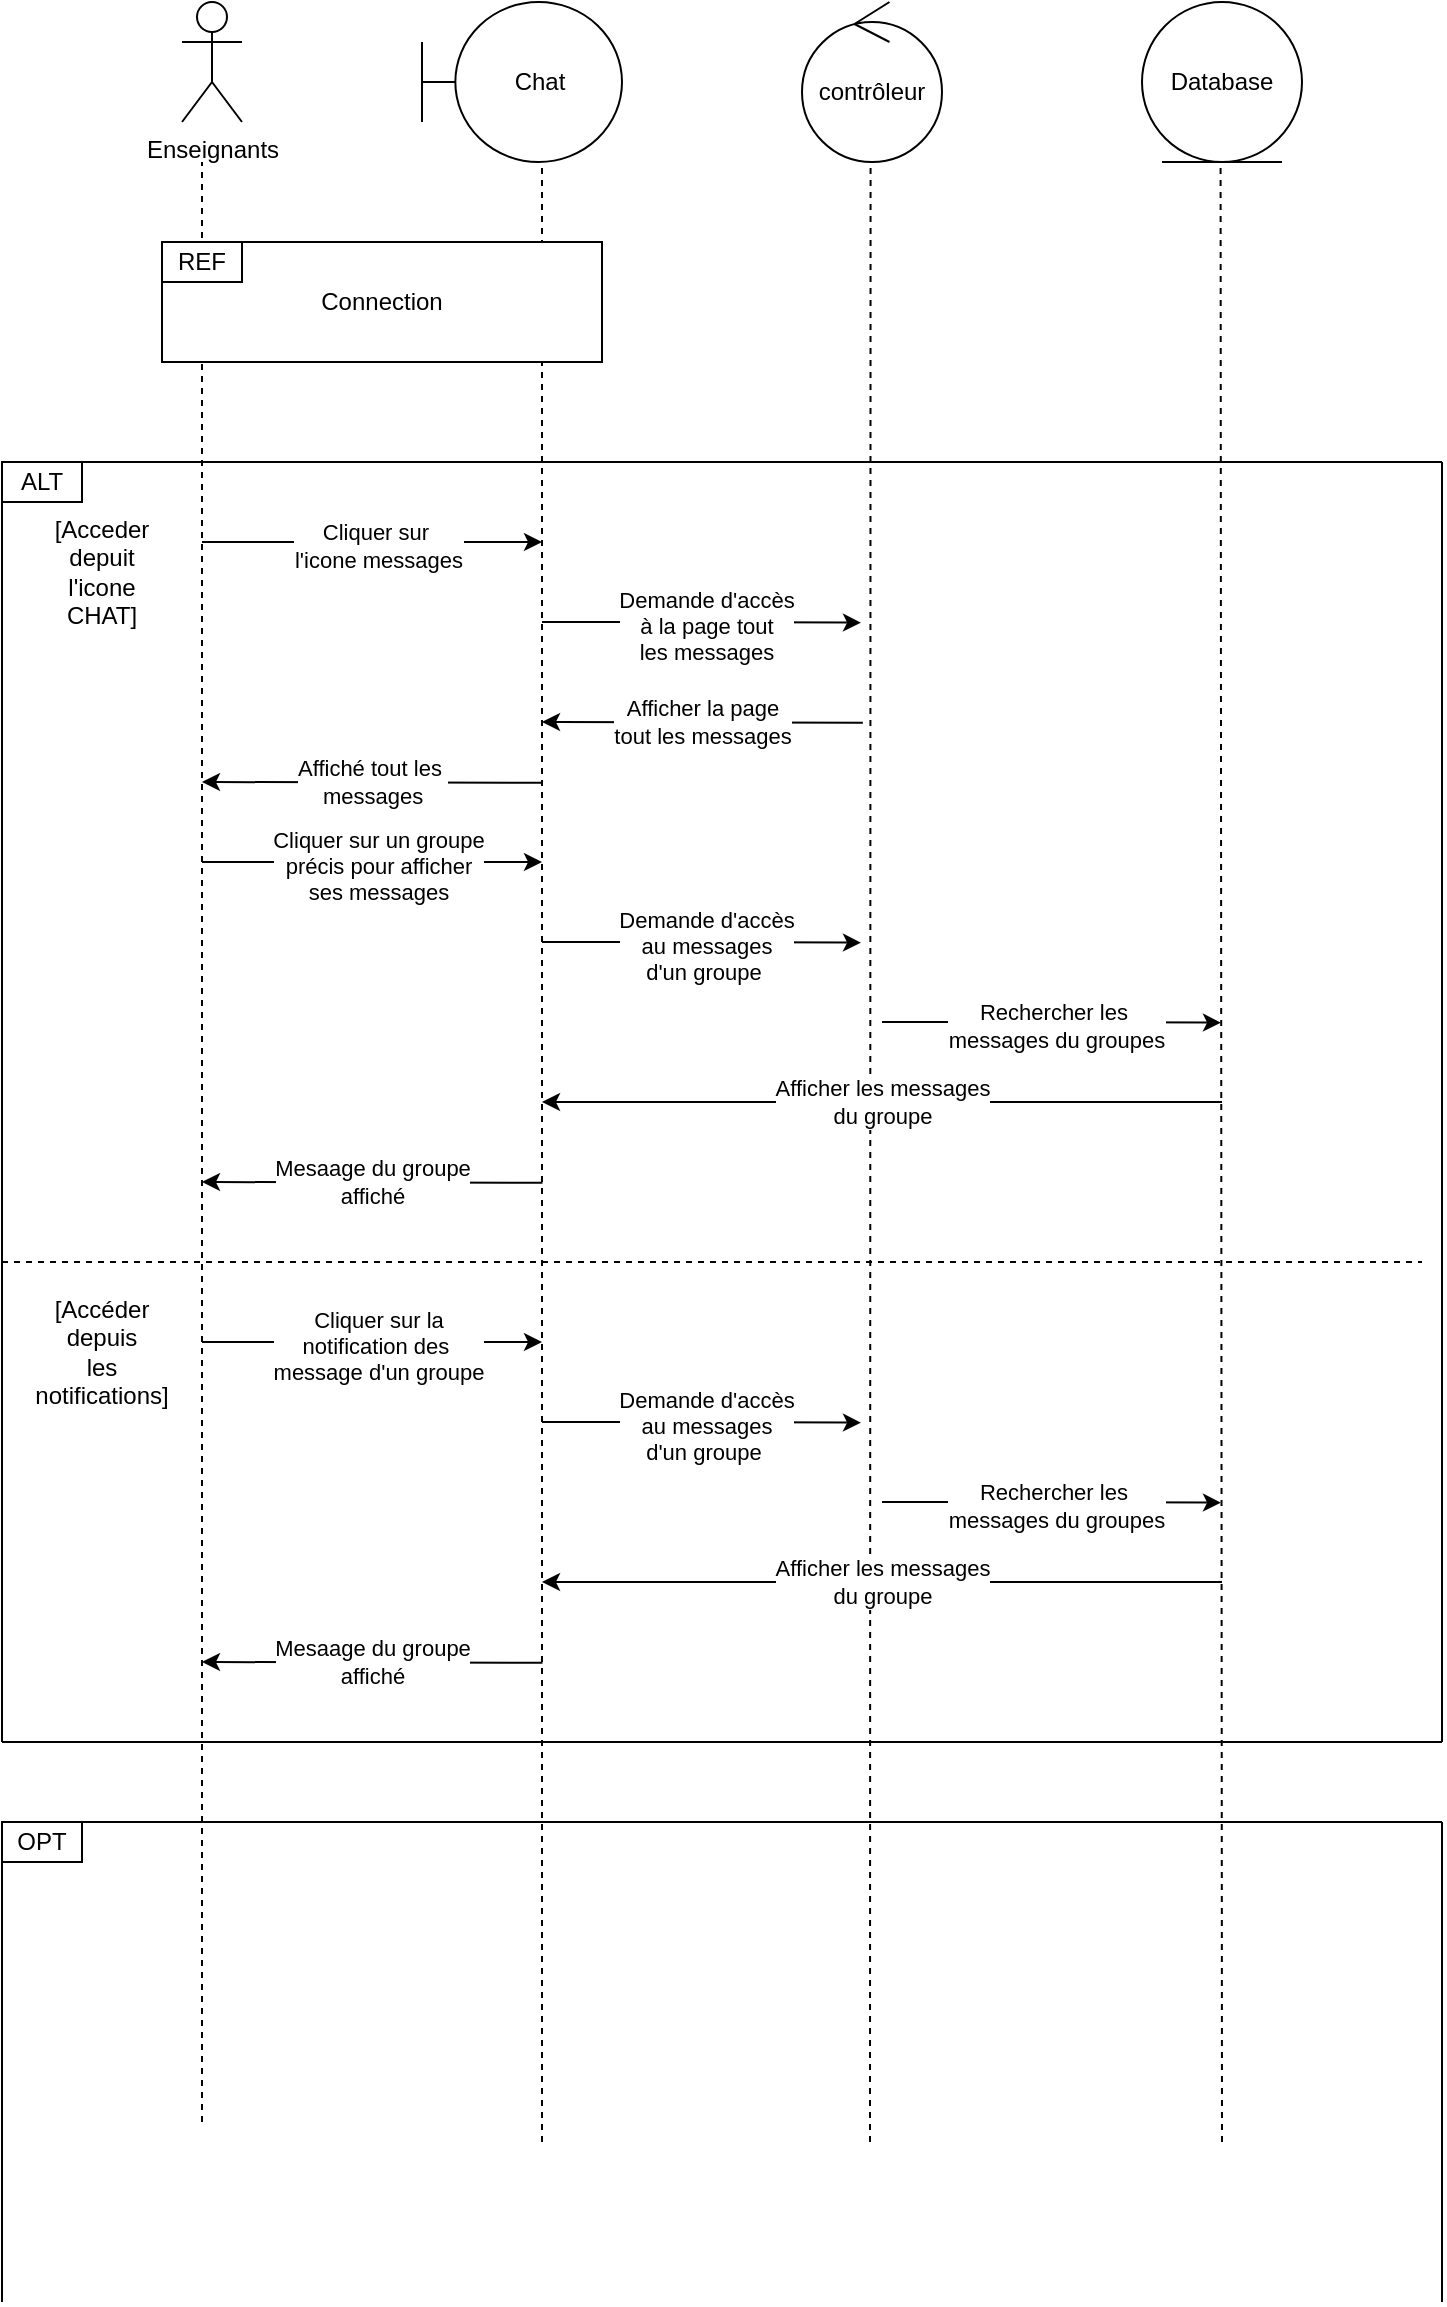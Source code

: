 <mxfile version="17.1.0" type="github">
  <diagram id="kgpKYQtTHZ0yAKxKKP6v" name="Page-1">
    <mxGraphModel dx="865" dy="434" grid="1" gridSize="10" guides="1" tooltips="1" connect="1" arrows="1" fold="1" page="1" pageScale="1" pageWidth="850" pageHeight="1100" math="0" shadow="0">
      <root>
        <mxCell id="0" />
        <mxCell id="1" parent="0" />
        <mxCell id="aBUU-kbgYv9Q9nRCDCs9-2" value="Chat" style="shape=umlBoundary;whiteSpace=wrap;html=1;" vertex="1" parent="1">
          <mxGeometry x="250" y="50" width="100" height="80" as="geometry" />
        </mxCell>
        <mxCell id="aBUU-kbgYv9Q9nRCDCs9-3" value="contrôleur" style="ellipse;shape=umlControl;whiteSpace=wrap;html=1;" vertex="1" parent="1">
          <mxGeometry x="440" y="50" width="70" height="80" as="geometry" />
        </mxCell>
        <mxCell id="aBUU-kbgYv9Q9nRCDCs9-4" value="Database" style="ellipse;shape=umlEntity;whiteSpace=wrap;html=1;" vertex="1" parent="1">
          <mxGeometry x="610" y="50" width="80" height="80" as="geometry" />
        </mxCell>
        <mxCell id="aBUU-kbgYv9Q9nRCDCs9-10" value="Enseignants" style="shape=umlActor;verticalLabelPosition=bottom;verticalAlign=top;html=1;outlineConnect=0;" vertex="1" parent="1">
          <mxGeometry x="130" y="50" width="30" height="60" as="geometry" />
        </mxCell>
        <mxCell id="aBUU-kbgYv9Q9nRCDCs9-11" value="" style="endArrow=none;dashed=1;html=1;rounded=0;" edge="1" parent="1">
          <mxGeometry width="50" height="50" relative="1" as="geometry">
            <mxPoint x="140" y="1110" as="sourcePoint" />
            <mxPoint x="140" y="130" as="targetPoint" />
          </mxGeometry>
        </mxCell>
        <mxCell id="aBUU-kbgYv9Q9nRCDCs9-12" value="" style="endArrow=none;dashed=1;html=1;rounded=0;" edge="1" parent="1">
          <mxGeometry width="50" height="50" relative="1" as="geometry">
            <mxPoint x="310" y="1120" as="sourcePoint" />
            <mxPoint x="310" y="130" as="targetPoint" />
          </mxGeometry>
        </mxCell>
        <mxCell id="aBUU-kbgYv9Q9nRCDCs9-13" value="" style="endArrow=none;dashed=1;html=1;rounded=0;" edge="1" parent="1">
          <mxGeometry width="50" height="50" relative="1" as="geometry">
            <mxPoint x="474" y="1120" as="sourcePoint" />
            <mxPoint x="474.29" y="130" as="targetPoint" />
          </mxGeometry>
        </mxCell>
        <mxCell id="aBUU-kbgYv9Q9nRCDCs9-14" value="" style="endArrow=none;dashed=1;html=1;rounded=0;" edge="1" parent="1">
          <mxGeometry width="50" height="50" relative="1" as="geometry">
            <mxPoint x="650" y="1120" as="sourcePoint" />
            <mxPoint x="649.29" y="130" as="targetPoint" />
          </mxGeometry>
        </mxCell>
        <mxCell id="aBUU-kbgYv9Q9nRCDCs9-15" value="Connection" style="rounded=0;whiteSpace=wrap;html=1;" vertex="1" parent="1">
          <mxGeometry x="120" y="170" width="220" height="60" as="geometry" />
        </mxCell>
        <mxCell id="aBUU-kbgYv9Q9nRCDCs9-17" value="REF" style="rounded=0;whiteSpace=wrap;html=1;" vertex="1" parent="1">
          <mxGeometry x="120" y="170" width="40" height="20" as="geometry" />
        </mxCell>
        <mxCell id="aBUU-kbgYv9Q9nRCDCs9-18" value="" style="endArrow=none;html=1;rounded=0;" edge="1" parent="1">
          <mxGeometry width="50" height="50" relative="1" as="geometry">
            <mxPoint x="40" y="280" as="sourcePoint" />
            <mxPoint x="760" y="280" as="targetPoint" />
          </mxGeometry>
        </mxCell>
        <mxCell id="aBUU-kbgYv9Q9nRCDCs9-19" value="" style="endArrow=none;html=1;rounded=0;" edge="1" parent="1">
          <mxGeometry width="50" height="50" relative="1" as="geometry">
            <mxPoint x="40" y="920" as="sourcePoint" />
            <mxPoint x="40" y="280" as="targetPoint" />
          </mxGeometry>
        </mxCell>
        <mxCell id="aBUU-kbgYv9Q9nRCDCs9-20" value="" style="endArrow=none;html=1;rounded=0;" edge="1" parent="1">
          <mxGeometry width="50" height="50" relative="1" as="geometry">
            <mxPoint x="760" y="920" as="sourcePoint" />
            <mxPoint x="760" y="280" as="targetPoint" />
          </mxGeometry>
        </mxCell>
        <mxCell id="aBUU-kbgYv9Q9nRCDCs9-21" value="ALT" style="rounded=0;whiteSpace=wrap;html=1;" vertex="1" parent="1">
          <mxGeometry x="40" y="280" width="40" height="20" as="geometry" />
        </mxCell>
        <mxCell id="aBUU-kbgYv9Q9nRCDCs9-22" value="[Acceder&lt;br&gt;depuit &lt;br&gt;l&#39;icone&lt;br&gt;CHAT]" style="text;html=1;strokeColor=none;fillColor=none;align=center;verticalAlign=middle;whiteSpace=wrap;rounded=0;" vertex="1" parent="1">
          <mxGeometry x="60" y="320" width="60" height="30" as="geometry" />
        </mxCell>
        <mxCell id="aBUU-kbgYv9Q9nRCDCs9-24" value="" style="endArrow=classic;html=1;rounded=0;" edge="1" parent="1">
          <mxGeometry relative="1" as="geometry">
            <mxPoint x="140" y="320" as="sourcePoint" />
            <mxPoint x="310" y="320" as="targetPoint" />
            <Array as="points">
              <mxPoint x="200.5" y="320" />
            </Array>
          </mxGeometry>
        </mxCell>
        <mxCell id="aBUU-kbgYv9Q9nRCDCs9-25" value="Cliquer sur&amp;nbsp;&lt;br&gt;l&#39;icone messages" style="edgeLabel;html=1;align=center;verticalAlign=middle;resizable=0;points=[];" vertex="1" connectable="0" parent="aBUU-kbgYv9Q9nRCDCs9-24">
          <mxGeometry x="0.028" y="-2" relative="1" as="geometry">
            <mxPoint as="offset" />
          </mxGeometry>
        </mxCell>
        <mxCell id="aBUU-kbgYv9Q9nRCDCs9-26" value="" style="endArrow=classic;html=1;rounded=0;entryX=-0.05;entryY=0.571;entryDx=0;entryDy=0;entryPerimeter=0;" edge="1" parent="1">
          <mxGeometry relative="1" as="geometry">
            <mxPoint x="310" y="360" as="sourcePoint" />
            <mxPoint x="469.5" y="360.33" as="targetPoint" />
            <Array as="points">
              <mxPoint x="370.5" y="360" />
            </Array>
          </mxGeometry>
        </mxCell>
        <mxCell id="aBUU-kbgYv9Q9nRCDCs9-27" value="Demande d&#39;accès&lt;br&gt;à la page tout&lt;br&gt;les messages" style="edgeLabel;html=1;align=center;verticalAlign=middle;resizable=0;points=[];" vertex="1" connectable="0" parent="aBUU-kbgYv9Q9nRCDCs9-26">
          <mxGeometry x="0.028" y="-2" relative="1" as="geometry">
            <mxPoint as="offset" />
          </mxGeometry>
        </mxCell>
        <mxCell id="aBUU-kbgYv9Q9nRCDCs9-28" value="Afficher la page&lt;br&gt;tout les messages" style="endArrow=classic;html=1;rounded=0;entryX=1.312;entryY=0.742;entryDx=0;entryDy=0;entryPerimeter=0;" edge="1" parent="1">
          <mxGeometry relative="1" as="geometry">
            <mxPoint x="470.44" y="410.4" as="sourcePoint" />
            <mxPoint x="310" y="410" as="targetPoint" />
            <Array as="points" />
          </mxGeometry>
        </mxCell>
        <mxCell id="aBUU-kbgYv9Q9nRCDCs9-30" value="Affiché tout les&amp;nbsp;&lt;br&gt;messages" style="endArrow=classic;html=1;rounded=0;" edge="1" parent="1">
          <mxGeometry relative="1" as="geometry">
            <mxPoint x="310.22" y="440.4" as="sourcePoint" />
            <mxPoint x="140" y="440" as="targetPoint" />
            <Array as="points" />
          </mxGeometry>
        </mxCell>
        <mxCell id="aBUU-kbgYv9Q9nRCDCs9-31" value="" style="endArrow=classic;html=1;rounded=0;" edge="1" parent="1">
          <mxGeometry relative="1" as="geometry">
            <mxPoint x="140" y="480" as="sourcePoint" />
            <mxPoint x="310" y="480" as="targetPoint" />
            <Array as="points">
              <mxPoint x="200.5" y="480" />
            </Array>
          </mxGeometry>
        </mxCell>
        <mxCell id="aBUU-kbgYv9Q9nRCDCs9-32" value="Cliquer sur un groupe&lt;br&gt;précis pour afficher&lt;br&gt;ses messages" style="edgeLabel;html=1;align=center;verticalAlign=middle;resizable=0;points=[];" vertex="1" connectable="0" parent="aBUU-kbgYv9Q9nRCDCs9-31">
          <mxGeometry x="0.028" y="-2" relative="1" as="geometry">
            <mxPoint as="offset" />
          </mxGeometry>
        </mxCell>
        <mxCell id="aBUU-kbgYv9Q9nRCDCs9-33" value="" style="endArrow=classic;html=1;rounded=0;entryX=-0.05;entryY=0.571;entryDx=0;entryDy=0;entryPerimeter=0;" edge="1" parent="1">
          <mxGeometry relative="1" as="geometry">
            <mxPoint x="310" y="520" as="sourcePoint" />
            <mxPoint x="469.5" y="520.33" as="targetPoint" />
            <Array as="points">
              <mxPoint x="370.5" y="520" />
            </Array>
          </mxGeometry>
        </mxCell>
        <mxCell id="aBUU-kbgYv9Q9nRCDCs9-34" value="Demande d&#39;accès&lt;br&gt;au messages&lt;br&gt;d&#39;un groupe&amp;nbsp;" style="edgeLabel;html=1;align=center;verticalAlign=middle;resizable=0;points=[];" vertex="1" connectable="0" parent="aBUU-kbgYv9Q9nRCDCs9-33">
          <mxGeometry x="0.028" y="-2" relative="1" as="geometry">
            <mxPoint as="offset" />
          </mxGeometry>
        </mxCell>
        <mxCell id="aBUU-kbgYv9Q9nRCDCs9-35" value="" style="endArrow=classic;html=1;rounded=0;entryX=-0.05;entryY=0.571;entryDx=0;entryDy=0;entryPerimeter=0;" edge="1" parent="1">
          <mxGeometry relative="1" as="geometry">
            <mxPoint x="480" y="560" as="sourcePoint" />
            <mxPoint x="649.5" y="560.33" as="targetPoint" />
            <Array as="points">
              <mxPoint x="550.5" y="560" />
            </Array>
          </mxGeometry>
        </mxCell>
        <mxCell id="aBUU-kbgYv9Q9nRCDCs9-36" value="Rechercher les&amp;nbsp;&lt;br&gt;messages du groupes" style="edgeLabel;html=1;align=center;verticalAlign=middle;resizable=0;points=[];" vertex="1" connectable="0" parent="aBUU-kbgYv9Q9nRCDCs9-35">
          <mxGeometry x="0.028" y="-2" relative="1" as="geometry">
            <mxPoint as="offset" />
          </mxGeometry>
        </mxCell>
        <mxCell id="aBUU-kbgYv9Q9nRCDCs9-37" value="Afficher les messages&lt;br&gt;du groupe" style="endArrow=classic;html=1;rounded=0;" edge="1" parent="1">
          <mxGeometry relative="1" as="geometry">
            <mxPoint x="650" y="600" as="sourcePoint" />
            <mxPoint x="310" y="600" as="targetPoint" />
            <Array as="points" />
          </mxGeometry>
        </mxCell>
        <mxCell id="aBUU-kbgYv9Q9nRCDCs9-38" value="Mesaage du groupe&lt;br&gt;affiché" style="endArrow=classic;html=1;rounded=0;" edge="1" parent="1">
          <mxGeometry relative="1" as="geometry">
            <mxPoint x="310.22" y="640.4" as="sourcePoint" />
            <mxPoint x="140" y="640" as="targetPoint" />
            <Array as="points" />
          </mxGeometry>
        </mxCell>
        <mxCell id="aBUU-kbgYv9Q9nRCDCs9-39" value="" style="endArrow=none;dashed=1;html=1;rounded=0;" edge="1" parent="1">
          <mxGeometry width="50" height="50" relative="1" as="geometry">
            <mxPoint x="40" y="680" as="sourcePoint" />
            <mxPoint x="750" y="680" as="targetPoint" />
          </mxGeometry>
        </mxCell>
        <mxCell id="aBUU-kbgYv9Q9nRCDCs9-40" value="[Accéder &lt;br&gt;depuis &lt;br&gt;les&lt;br&gt;notifications]" style="text;html=1;strokeColor=none;fillColor=none;align=center;verticalAlign=middle;whiteSpace=wrap;rounded=0;" vertex="1" parent="1">
          <mxGeometry x="60" y="710" width="60" height="30" as="geometry" />
        </mxCell>
        <mxCell id="aBUU-kbgYv9Q9nRCDCs9-41" value="" style="endArrow=classic;html=1;rounded=0;" edge="1" parent="1">
          <mxGeometry relative="1" as="geometry">
            <mxPoint x="140" y="720" as="sourcePoint" />
            <mxPoint x="310" y="720" as="targetPoint" />
            <Array as="points">
              <mxPoint x="200.5" y="720" />
            </Array>
          </mxGeometry>
        </mxCell>
        <mxCell id="aBUU-kbgYv9Q9nRCDCs9-42" value="Cliquer sur la&lt;br&gt;notification des&amp;nbsp;&lt;br&gt;message d&#39;un groupe" style="edgeLabel;html=1;align=center;verticalAlign=middle;resizable=0;points=[];" vertex="1" connectable="0" parent="aBUU-kbgYv9Q9nRCDCs9-41">
          <mxGeometry x="0.028" y="-2" relative="1" as="geometry">
            <mxPoint as="offset" />
          </mxGeometry>
        </mxCell>
        <mxCell id="aBUU-kbgYv9Q9nRCDCs9-43" value="" style="endArrow=classic;html=1;rounded=0;entryX=-0.05;entryY=0.571;entryDx=0;entryDy=0;entryPerimeter=0;" edge="1" parent="1">
          <mxGeometry relative="1" as="geometry">
            <mxPoint x="310" y="760" as="sourcePoint" />
            <mxPoint x="469.5" y="760.33" as="targetPoint" />
            <Array as="points">
              <mxPoint x="370.5" y="760" />
            </Array>
          </mxGeometry>
        </mxCell>
        <mxCell id="aBUU-kbgYv9Q9nRCDCs9-44" value="Demande d&#39;accès&lt;br&gt;au messages&lt;br&gt;d&#39;un groupe&amp;nbsp;" style="edgeLabel;html=1;align=center;verticalAlign=middle;resizable=0;points=[];" vertex="1" connectable="0" parent="aBUU-kbgYv9Q9nRCDCs9-43">
          <mxGeometry x="0.028" y="-2" relative="1" as="geometry">
            <mxPoint as="offset" />
          </mxGeometry>
        </mxCell>
        <mxCell id="aBUU-kbgYv9Q9nRCDCs9-45" value="" style="endArrow=classic;html=1;rounded=0;entryX=-0.05;entryY=0.571;entryDx=0;entryDy=0;entryPerimeter=0;" edge="1" parent="1">
          <mxGeometry relative="1" as="geometry">
            <mxPoint x="480" y="800" as="sourcePoint" />
            <mxPoint x="649.5" y="800.33" as="targetPoint" />
            <Array as="points">
              <mxPoint x="550.5" y="800" />
            </Array>
          </mxGeometry>
        </mxCell>
        <mxCell id="aBUU-kbgYv9Q9nRCDCs9-46" value="Rechercher les&amp;nbsp;&lt;br&gt;messages du groupes" style="edgeLabel;html=1;align=center;verticalAlign=middle;resizable=0;points=[];" vertex="1" connectable="0" parent="aBUU-kbgYv9Q9nRCDCs9-45">
          <mxGeometry x="0.028" y="-2" relative="1" as="geometry">
            <mxPoint as="offset" />
          </mxGeometry>
        </mxCell>
        <mxCell id="aBUU-kbgYv9Q9nRCDCs9-47" value="Afficher les messages&lt;br&gt;du groupe" style="endArrow=classic;html=1;rounded=0;" edge="1" parent="1">
          <mxGeometry relative="1" as="geometry">
            <mxPoint x="650" y="840" as="sourcePoint" />
            <mxPoint x="310" y="840" as="targetPoint" />
            <Array as="points" />
          </mxGeometry>
        </mxCell>
        <mxCell id="aBUU-kbgYv9Q9nRCDCs9-48" value="Mesaage du groupe&lt;br&gt;affiché" style="endArrow=classic;html=1;rounded=0;" edge="1" parent="1">
          <mxGeometry relative="1" as="geometry">
            <mxPoint x="310.22" y="880.4" as="sourcePoint" />
            <mxPoint x="140" y="880" as="targetPoint" />
            <Array as="points" />
          </mxGeometry>
        </mxCell>
        <mxCell id="aBUU-kbgYv9Q9nRCDCs9-49" value="" style="endArrow=none;html=1;rounded=0;" edge="1" parent="1">
          <mxGeometry width="50" height="50" relative="1" as="geometry">
            <mxPoint x="40" y="920" as="sourcePoint" />
            <mxPoint x="760" y="920" as="targetPoint" />
          </mxGeometry>
        </mxCell>
        <mxCell id="aBUU-kbgYv9Q9nRCDCs9-50" value="" style="endArrow=none;html=1;rounded=0;" edge="1" parent="1">
          <mxGeometry width="50" height="50" relative="1" as="geometry">
            <mxPoint x="40" y="960" as="sourcePoint" />
            <mxPoint x="760" y="960" as="targetPoint" />
          </mxGeometry>
        </mxCell>
        <mxCell id="aBUU-kbgYv9Q9nRCDCs9-51" value="" style="endArrow=none;html=1;rounded=0;" edge="1" parent="1">
          <mxGeometry width="50" height="50" relative="1" as="geometry">
            <mxPoint x="40" y="1200" as="sourcePoint" />
            <mxPoint x="40" y="960" as="targetPoint" />
          </mxGeometry>
        </mxCell>
        <mxCell id="aBUU-kbgYv9Q9nRCDCs9-52" value="" style="endArrow=none;html=1;rounded=0;" edge="1" parent="1">
          <mxGeometry width="50" height="50" relative="1" as="geometry">
            <mxPoint x="760" y="1200" as="sourcePoint" />
            <mxPoint x="760" y="960" as="targetPoint" />
          </mxGeometry>
        </mxCell>
        <mxCell id="aBUU-kbgYv9Q9nRCDCs9-53" value="OPT" style="rounded=0;whiteSpace=wrap;html=1;" vertex="1" parent="1">
          <mxGeometry x="40" y="960" width="40" height="20" as="geometry" />
        </mxCell>
      </root>
    </mxGraphModel>
  </diagram>
</mxfile>
